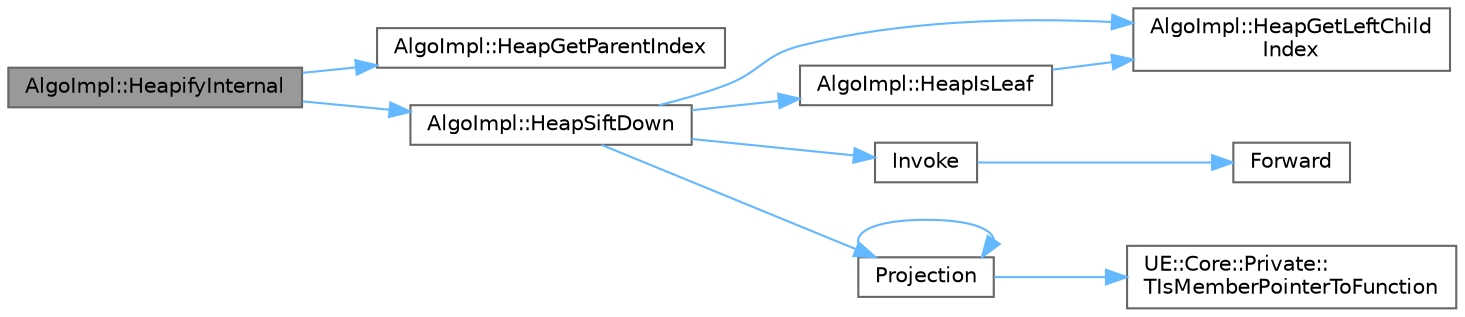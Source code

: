 digraph "AlgoImpl::HeapifyInternal"
{
 // INTERACTIVE_SVG=YES
 // LATEX_PDF_SIZE
  bgcolor="transparent";
  edge [fontname=Helvetica,fontsize=10,labelfontname=Helvetica,labelfontsize=10];
  node [fontname=Helvetica,fontsize=10,shape=box,height=0.2,width=0.4];
  rankdir="LR";
  Node1 [id="Node000001",label="AlgoImpl::HeapifyInternal",height=0.2,width=0.4,color="gray40", fillcolor="grey60", style="filled", fontcolor="black",tooltip="Builds an implicit min-heap from a range of elements."];
  Node1 -> Node2 [id="edge1_Node000001_Node000002",color="steelblue1",style="solid",tooltip=" "];
  Node2 [id="Node000002",label="AlgoImpl::HeapGetParentIndex",height=0.2,width=0.4,color="grey40", fillcolor="white", style="filled",URL="$db/d64/namespaceAlgoImpl.html#a58ce2e6e63f7c3209fc40561d28bb282",tooltip="Gets the parent index for node at Index."];
  Node1 -> Node3 [id="edge2_Node000001_Node000003",color="steelblue1",style="solid",tooltip=" "];
  Node3 [id="Node000003",label="AlgoImpl::HeapSiftDown",height=0.2,width=0.4,color="grey40", fillcolor="white", style="filled",URL="$db/d64/namespaceAlgoImpl.html#a6bf0cdc3ca5b35c9c9e7fecf1b21a172",tooltip="Fixes a possible violation of order property between node at Index and a child."];
  Node3 -> Node4 [id="edge3_Node000003_Node000004",color="steelblue1",style="solid",tooltip=" "];
  Node4 [id="Node000004",label="AlgoImpl::HeapGetLeftChild\lIndex",height=0.2,width=0.4,color="grey40", fillcolor="white", style="filled",URL="$db/d64/namespaceAlgoImpl.html#af54d7b714e5c50ab93794778c8253b07",tooltip="Gets the index of the left child of node at Index."];
  Node3 -> Node5 [id="edge4_Node000003_Node000005",color="steelblue1",style="solid",tooltip=" "];
  Node5 [id="Node000005",label="AlgoImpl::HeapIsLeaf",height=0.2,width=0.4,color="grey40", fillcolor="white", style="filled",URL="$db/d64/namespaceAlgoImpl.html#ad3eed72dd578f5534884afdbcccf8f39",tooltip="Checks if node located at Index is a leaf or not."];
  Node5 -> Node4 [id="edge5_Node000005_Node000004",color="steelblue1",style="solid",tooltip=" "];
  Node3 -> Node6 [id="edge6_Node000003_Node000006",color="steelblue1",style="solid",tooltip=" "];
  Node6 [id="Node000006",label="Invoke",height=0.2,width=0.4,color="grey40", fillcolor="white", style="filled",URL="$d7/deb/Invoke_8h.html#a66d3e79358998f56001f20726270e390",tooltip="Invokes a callable with a set of arguments."];
  Node6 -> Node7 [id="edge7_Node000006_Node000007",color="steelblue1",style="solid",tooltip=" "];
  Node7 [id="Node000007",label="Forward",height=0.2,width=0.4,color="grey40", fillcolor="white", style="filled",URL="$d4/d24/UnrealTemplate_8h.html#a68f280c1d561a8899a1e9e3ea8405d00",tooltip="Forward will cast a reference to an rvalue reference."];
  Node3 -> Node8 [id="edge8_Node000003_Node000008",color="steelblue1",style="solid",tooltip=" "];
  Node8 [id="Node000008",label="Projection",height=0.2,width=0.4,color="grey40", fillcolor="white", style="filled",URL="$d7/df0/Projection_8h.html#a13dceeb18d2035bd0b861bf3698ede9f",tooltip="Projection() is a related function to Invoke(), in that it can be used to invoke an object with a set..."];
  Node8 -> Node8 [id="edge9_Node000008_Node000008",color="steelblue1",style="solid",tooltip=" "];
  Node8 -> Node9 [id="edge10_Node000008_Node000009",color="steelblue1",style="solid",tooltip=" "];
  Node9 [id="Node000009",label="UE::Core::Private::\lTIsMemberPointerToFunction",height=0.2,width=0.4,color="grey40", fillcolor="white", style="filled",URL="$d1/de6/namespaceUE_1_1Core_1_1Private.html#a6a97c58e76257e63c3e47675427da48b",tooltip=" "];
}
